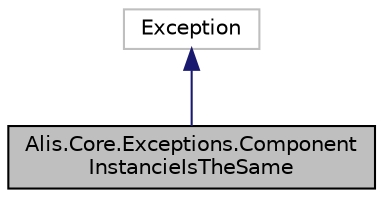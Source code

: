 digraph "Alis.Core.Exceptions.ComponentInstancieIsTheSame"
{
 // LATEX_PDF_SIZE
  edge [fontname="Helvetica",fontsize="10",labelfontname="Helvetica",labelfontsize="10"];
  node [fontname="Helvetica",fontsize="10",shape=record];
  Node1 [label="Alis.Core.Exceptions.Component\lInstancieIsTheSame",height=0.2,width=0.4,color="black", fillcolor="grey75", style="filled", fontcolor="black",tooltip="The component instancie is the same class"];
  Node2 -> Node1 [dir="back",color="midnightblue",fontsize="10",style="solid",fontname="Helvetica"];
  Node2 [label="Exception",height=0.2,width=0.4,color="grey75", fillcolor="white", style="filled",tooltip=" "];
}
